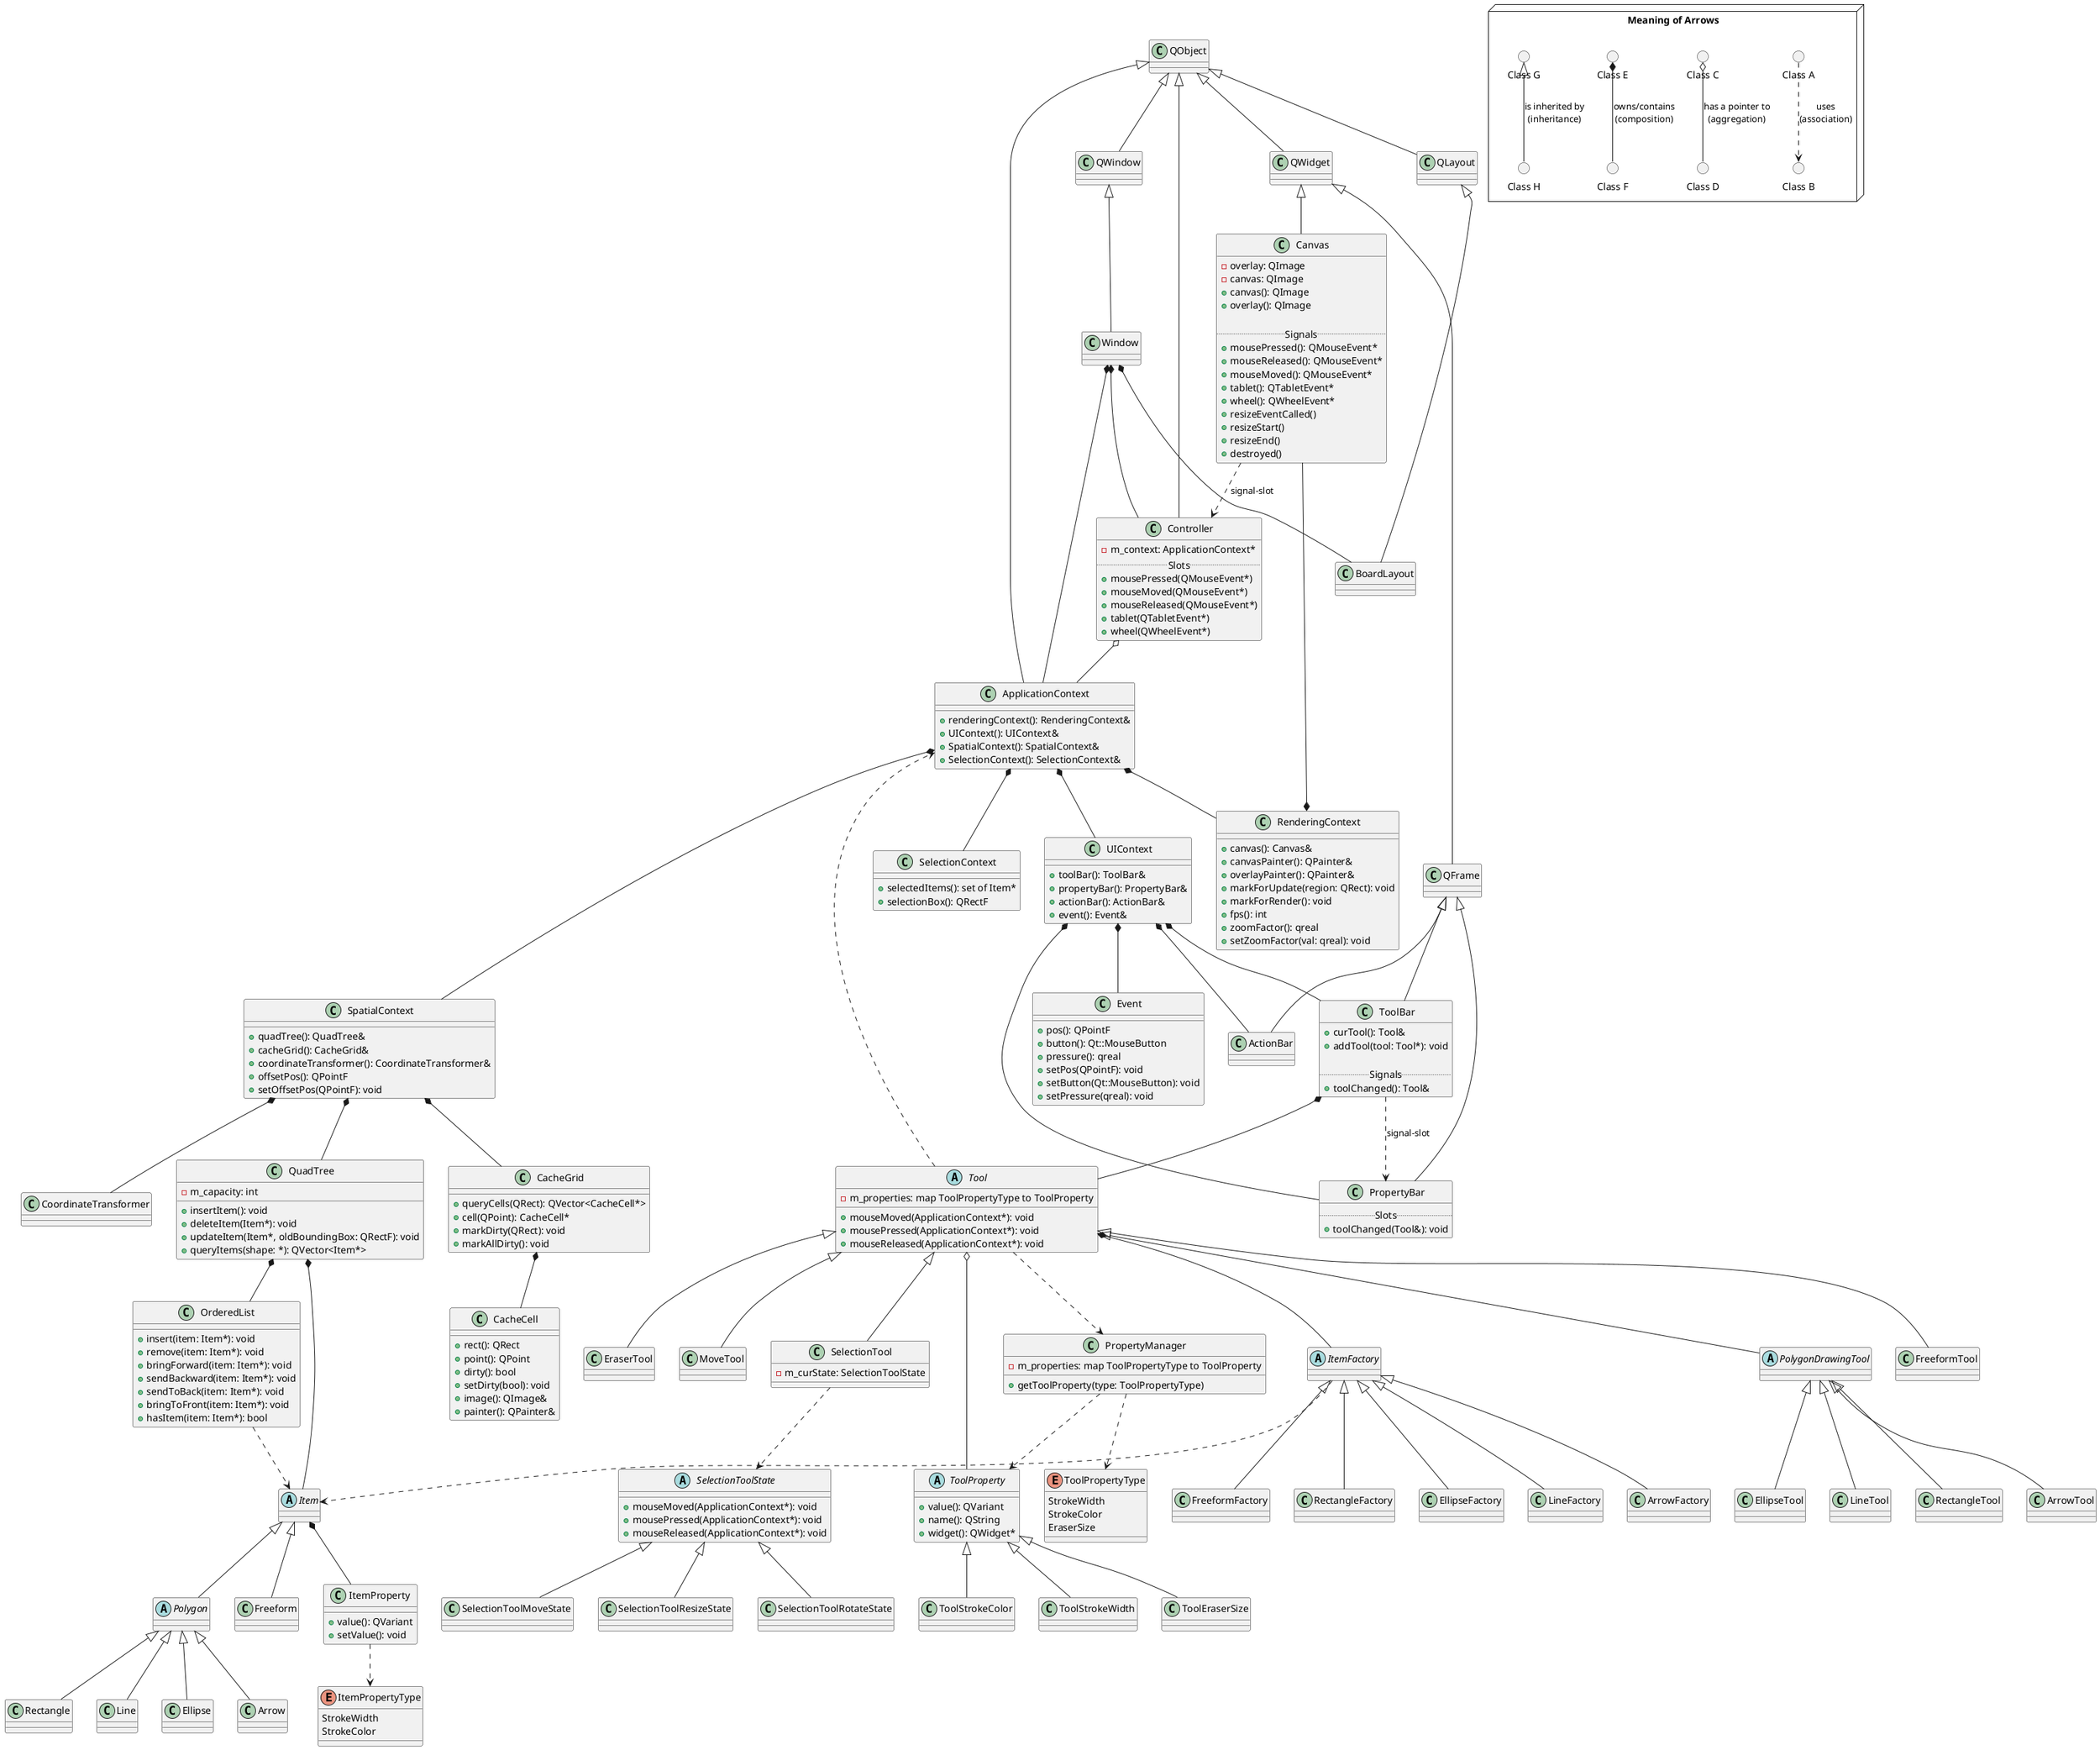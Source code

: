 @startuml plantuml

' o-- has-a relationship
' ..> uses
' *-- contains (can not exist without it)

node "Meaning of Arrows" {
    () "Class A" as ClassA
    () "Class B" as ClassB
    () "Class C" as ClassC
    () "Class D" as ClassD
    () "Class E" as ClassE
    () "Class F" as ClassF
    () "Class G" as ClassG
    () "Class H" as ClassH

    ClassA ..> ClassB : uses\n(association)
    ClassC o-- ClassD : has a pointer to\n(aggregation)
    ClassE *-- ClassF : owns/contains\n(composition)
    ClassG <|-- ClassH: is inherited by\n(inheritance)
}

class Canvas extends QWidget {
    -overlay: QImage
    -canvas: QImage
    +canvas(): QImage
    +overlay(): QImage

    .. Signals ..
    +mousePressed(): QMouseEvent*
    +mouseReleased(): QMouseEvent*
    +mouseMoved(): QMouseEvent*
    +tablet(): QTabletEvent*
    +wheel(): QWheelEvent*
    +resizeEventCalled()
    +resizeStart()
    +resizeEnd()
    +destroyed()
}

class Controller extends QObject {
    -m_context: ApplicationContext*
    .. Slots ..
    +mousePressed(QMouseEvent*)
    +mouseMoved(QMouseEvent*)
    +mouseReleased(QMouseEvent*)
    +tablet(QTabletEvent*)
    +wheel(QWheelEvent*)
}


Controller o-- ApplicationContext
Canvas ..> Controller : signal-slot

class QWidget extends QObject
class QFrame extends QWidget
class ToolBar extends QFrame {
    +curTool(): Tool&
    +addTool(tool: Tool*): void

    .. Signals ..
    +toolChanged(): Tool&
}
ToolBar *-- Tool

class PropertyBar extends QFrame {
    .. Slots ..
    +toolChanged(Tool&): void
}
class ActionBar extends QFrame

ToolBar ..> PropertyBar: signal-slot

class ApplicationContext extends QObject {
    +renderingContext(): RenderingContext&
    +UIContext(): UIContext&
    +SpatialContext(): SpatialContext&
    +SelectionContext(): SelectionContext&
}

class RenderingContext {
    +canvas(): Canvas&
    +canvasPainter(): QPainter&
    +overlayPainter(): QPainter&
    +markForUpdate(region: QRect): void
    +markForRender(): void
    +fps(): int
    +zoomFactor(): qreal
    +setZoomFactor(val: qreal): void
}

RenderingContext *-- Canvas

class UIContext {
    +toolBar(): ToolBar&
    +propertyBar(): PropertyBar&
    +actionBar(): ActionBar&
    +event(): Event&
}

UIContext *-- ToolBar
UIContext *-- PropertyBar
UIContext *-- ActionBar
UIContext *-- Event

class SpatialContext {
    +quadTree(): QuadTree&
    +cacheGrid(): CacheGrid&
    +coordinateTransformer(): CoordinateTransformer&
    +offsetPos(): QPointF
    +setOffsetPos(QPointF): void
}

SpatialContext *-- QuadTree
SpatialContext *-- CacheGrid
SpatialContext *-- CoordinateTransformer

class SelectionContext {
    +selectedItems(): set of Item*
    +selectionBox(): QRectF
}

ApplicationContext *-- RenderingContext
ApplicationContext *-- UIContext
ApplicationContext *-- SpatialContext
ApplicationContext *-- SelectionContext

QuadTree *-- Item

class CacheCell {
    +rect(): QRect
    +point(): QPoint
    +dirty(): bool
    +setDirty(bool): void
    +image(): QImage&
    +painter(): QPainter&
}

class CacheGrid {
    +queryCells(QRect): QVector<CacheCell*>
    +cell(QPoint): CacheCell*
    +markDirty(QRect): void
    +markAllDirty(): void
}

CacheGrid *-- CacheCell

class OrderedList {
    +insert(item: Item*): void
    +remove(item: Item*): void
    +bringForward(item: Item*): void
    +sendBackward(item: Item*): void
    +sendToBack(item: Item*): void
    +bringToFront(item: Item*): void
    +hasItem(item: Item*): bool
}

class QuadTree {
    -m_capacity: int
    +insertItem(): void
    +deleteItem(Item*): void
    +updateItem(Item*, oldBoundingBox: QRectF): void
    +queryItems(shape: *): QVector<Item*>
}

QuadTree *-- OrderedList
OrderedList ..> Item

class Event {
    +pos(): QPointF
    +button(): Qt::MouseButton
    +pressure(): qreal
    +setPos(QPointF): void
    +setButton(Qt::MouseButton): void
    +setPressure(qreal): void
}

abstract class Item
abstract class Polygon extends Item
class Freeform extends Item
class Arrow extends Polygon
class Rectangle extends Polygon
class Line extends Polygon
class Ellipse extends Polygon

abstract class ItemFactory
class RectangleFactory extends ItemFactory
class EllipseFactory extends ItemFactory
class LineFactory extends ItemFactory
class ArrowFactory extends ItemFactory
class FreeformFactory extends ItemFactory

ItemFactory ..> Item

abstract class Tool {
    -m_properties: map ToolPropertyType to ToolProperty
    +mouseMoved(ApplicationContext*): void
    +mousePressed(ApplicationContext*): void
    +mouseReleased(ApplicationContext*): void
}

Tool ..> ApplicationContext

abstract class PolygonDrawingTool extends Tool
class FreeformTool extends Tool
class EraserTool extends Tool
class MoveTool extends Tool
class EllipseTool extends PolygonDrawingTool
class LineTool extends PolygonDrawingTool
class RectangleTool extends PolygonDrawingTool
class ArrowTool extends PolygonDrawingTool
class SelectionTool extends Tool {
    - m_curState: SelectionToolState
}

abstract class SelectionToolState {
    +mouseMoved(ApplicationContext*): void
    +mousePressed(ApplicationContext*): void
    +mouseReleased(ApplicationContext*): void
}
class SelectionToolMoveState extends SelectionToolState
class SelectionToolResizeState extends SelectionToolState
class SelectionToolRotateState extends SelectionToolState

SelectionTool ..> SelectionToolState

class ItemProperty {
    +value(): QVariant
    +setValue(): void
}

Item *-- ItemProperty

enum ItemPropertyType {
    StrokeWidth
    StrokeColor
}

ItemProperty ..> ItemPropertyType

Tool *-- ItemFactory

class PropertyManager {
    -m_properties: map ToolPropertyType to ToolProperty
    +getToolProperty(type: ToolPropertyType)
}

abstract class ToolProperty {
    +value(): QVariant
    +name(): QString
    +widget(): QWidget*
}

class ToolStrokeColor extends ToolProperty
class ToolStrokeWidth extends ToolProperty
class ToolEraserSize extends ToolProperty

Tool o-- ToolProperty
Tool ..> PropertyManager

enum ToolPropertyType {
    StrokeWidth
    StrokeColor
    EraserSize
}

PropertyManager ..> ToolPropertyType
PropertyManager ..> ToolProperty

class QWindow extends QObject
class QLayout extends QObject
class BoardLayout extends QLayout
class Window extends QWindow
Window *-- BoardLayout
Window *-- Controller
Window *-- ApplicationContext

@enduml
